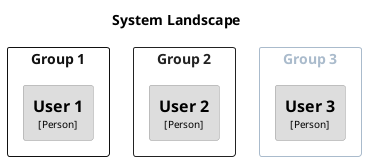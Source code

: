 @startuml
set separator none
title System Landscape

top to bottom direction

skinparam {
  shadowing false
  arrowFontSize 10
  defaultTextAlignment center
  wrapWidth 200
  maxMessageSize 100
}

hide stereotype

skinparam rectangle<<User1>> {
  BackgroundColor #dddddd
  FontColor #000000
  BorderColor #9a9a9a
}
skinparam rectangle<<User2>> {
  BackgroundColor #dddddd
  FontColor #000000
  BorderColor #9a9a9a
}
skinparam rectangle<<User3>> {
  BackgroundColor #dddddd
  FontColor #000000
  BorderColor #9a9a9a
}

rectangle "Group 1" <<group1>> {
  skinparam RectangleBorderColor<<group1>> #111111
  skinparam RectangleFontColor<<group1>> #111111

  rectangle "==User 1\n<size:10>[Person]</size>" <<User1>> as User1
}

rectangle "Group 2" <<group2>> {
  skinparam RectangleBorderColor<<group2>> #222222
  skinparam RectangleFontColor<<group2>> #222222

  rectangle "==User 2\n<size:10>[Person]</size>" <<User2>> as User2
}

rectangle "Group 3" <<group3>> {
  skinparam RectangleBorderColor<<group3>> #aabbcc
  skinparam RectangleFontColor<<group3>> #aabbcc

  rectangle "==User 3\n<size:10>[Person]</size>" <<User3>> as User3
}


@enduml